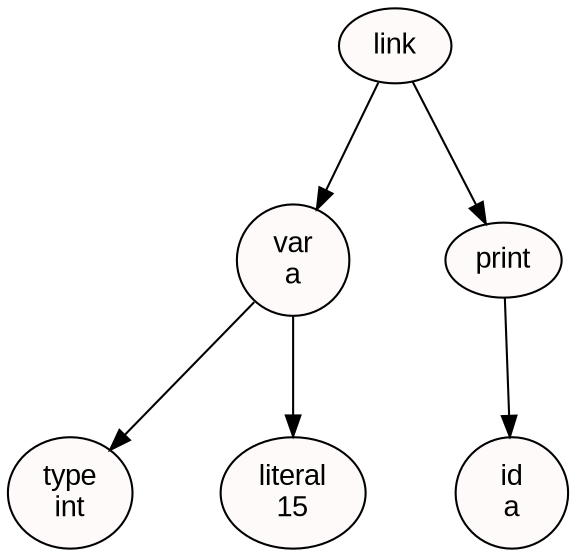 digraph AST {
  rankdir=TB;
  nodesep=0.6;
  ranksep=0.8;
  node [shape=ellipse, style=filled, fillcolor=snow, fontcolor=black, color=black, fontname="Arial"];
  edge [color=black];
  node0 [label="link", shape=ellipse, style=filled, fillcolor=snow, color=black, fontcolor=black, fontname="Arial"];
  node1 [label="var\na", shape=ellipse, style=filled, fillcolor=snow, color=black, fontcolor=black, fontname="Arial"];
  node2 [label="type\nint", shape=ellipse, style=filled, fillcolor=snow, color=black, fontcolor=black, fontname="Arial"];
  node1 -> node2;
  node3 [label="literal\n15", shape=ellipse, style=filled, fillcolor=snow, color=black, fontcolor=black, fontname="Arial"];
  node1 -> node3;
  node0 -> node1;
  node4 [label="print", shape=ellipse, style=filled, fillcolor=snow, color=black, fontcolor=black, fontname="Arial"];
  node5 [label="id\na", shape=ellipse, style=filled, fillcolor=snow, color=black, fontcolor=black, fontname="Arial"];
  node4 -> node5;
  node0 -> node4;
}
